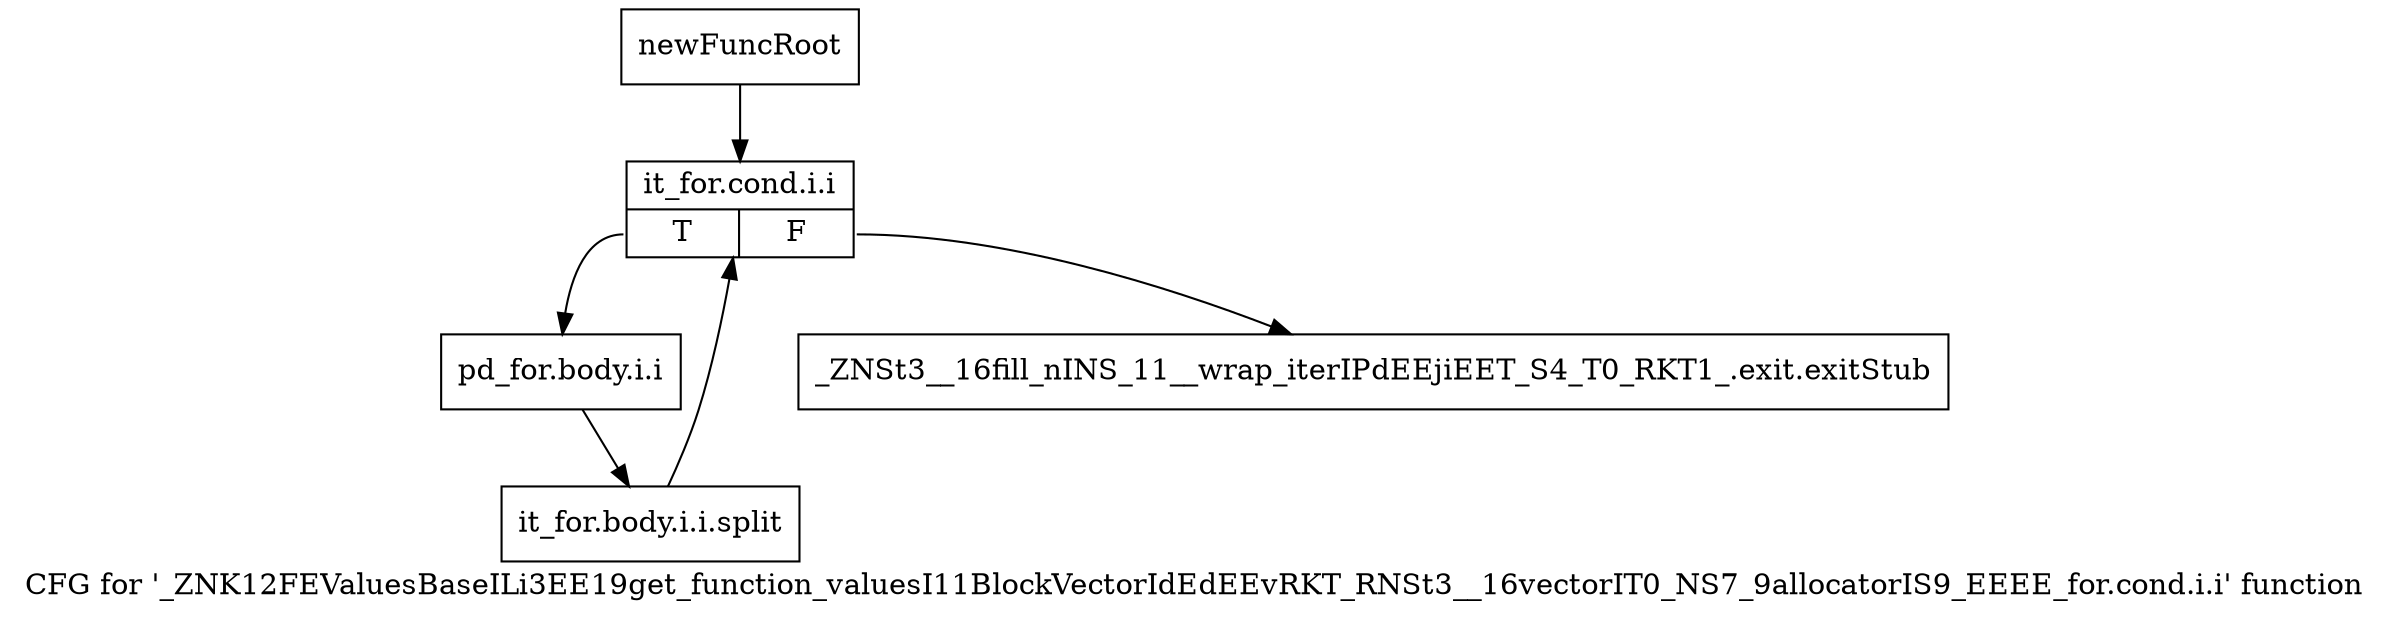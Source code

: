 digraph "CFG for '_ZNK12FEValuesBaseILi3EE19get_function_valuesI11BlockVectorIdEdEEvRKT_RNSt3__16vectorIT0_NS7_9allocatorIS9_EEEE_for.cond.i.i' function" {
	label="CFG for '_ZNK12FEValuesBaseILi3EE19get_function_valuesI11BlockVectorIdEdEEvRKT_RNSt3__16vectorIT0_NS7_9allocatorIS9_EEEE_for.cond.i.i' function";

	Node0x924ac10 [shape=record,label="{newFuncRoot}"];
	Node0x924ac10 -> Node0x924acb0;
	Node0x924ac60 [shape=record,label="{_ZNSt3__16fill_nINS_11__wrap_iterIPdEEjiEET_S4_T0_RKT1_.exit.exitStub}"];
	Node0x924acb0 [shape=record,label="{it_for.cond.i.i|{<s0>T|<s1>F}}"];
	Node0x924acb0:s0 -> Node0x924ad00;
	Node0x924acb0:s1 -> Node0x924ac60;
	Node0x924ad00 [shape=record,label="{pd_for.body.i.i}"];
	Node0x924ad00 -> Node0xc65b8b0;
	Node0xc65b8b0 [shape=record,label="{it_for.body.i.i.split}"];
	Node0xc65b8b0 -> Node0x924acb0;
}
